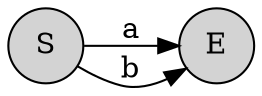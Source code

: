 
digraph {
rankdir=LR;
node [shape = circle; style = filled;];
0->1[label="a"];
0->1[label="b"];
0 [label="S";]
1 [label="E";]
}

